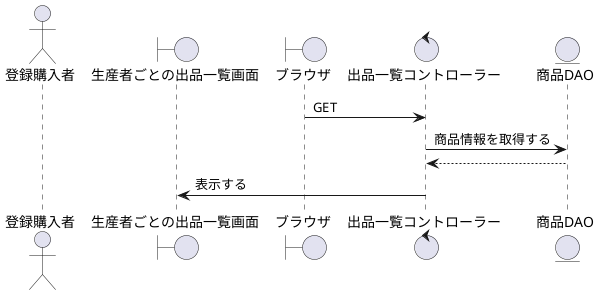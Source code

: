 @startuml トップページを表示

actor    "登録購入者" as account
boundary "生産者ごとの出品一覧画面" as Top
boundary "ブラウザ" as brz
control  "出品一覧コントローラー" as Acquisition_c
entity   "商品DAO" as merchandise

'-------------------------------------------------------------------------------------------

brz -> Acquisition_c : GET
Acquisition_c -> merchandise : 商品情報を取得する
Acquisition_c <-- merchandise
Top <- Acquisition_c : 表示する

@enduml